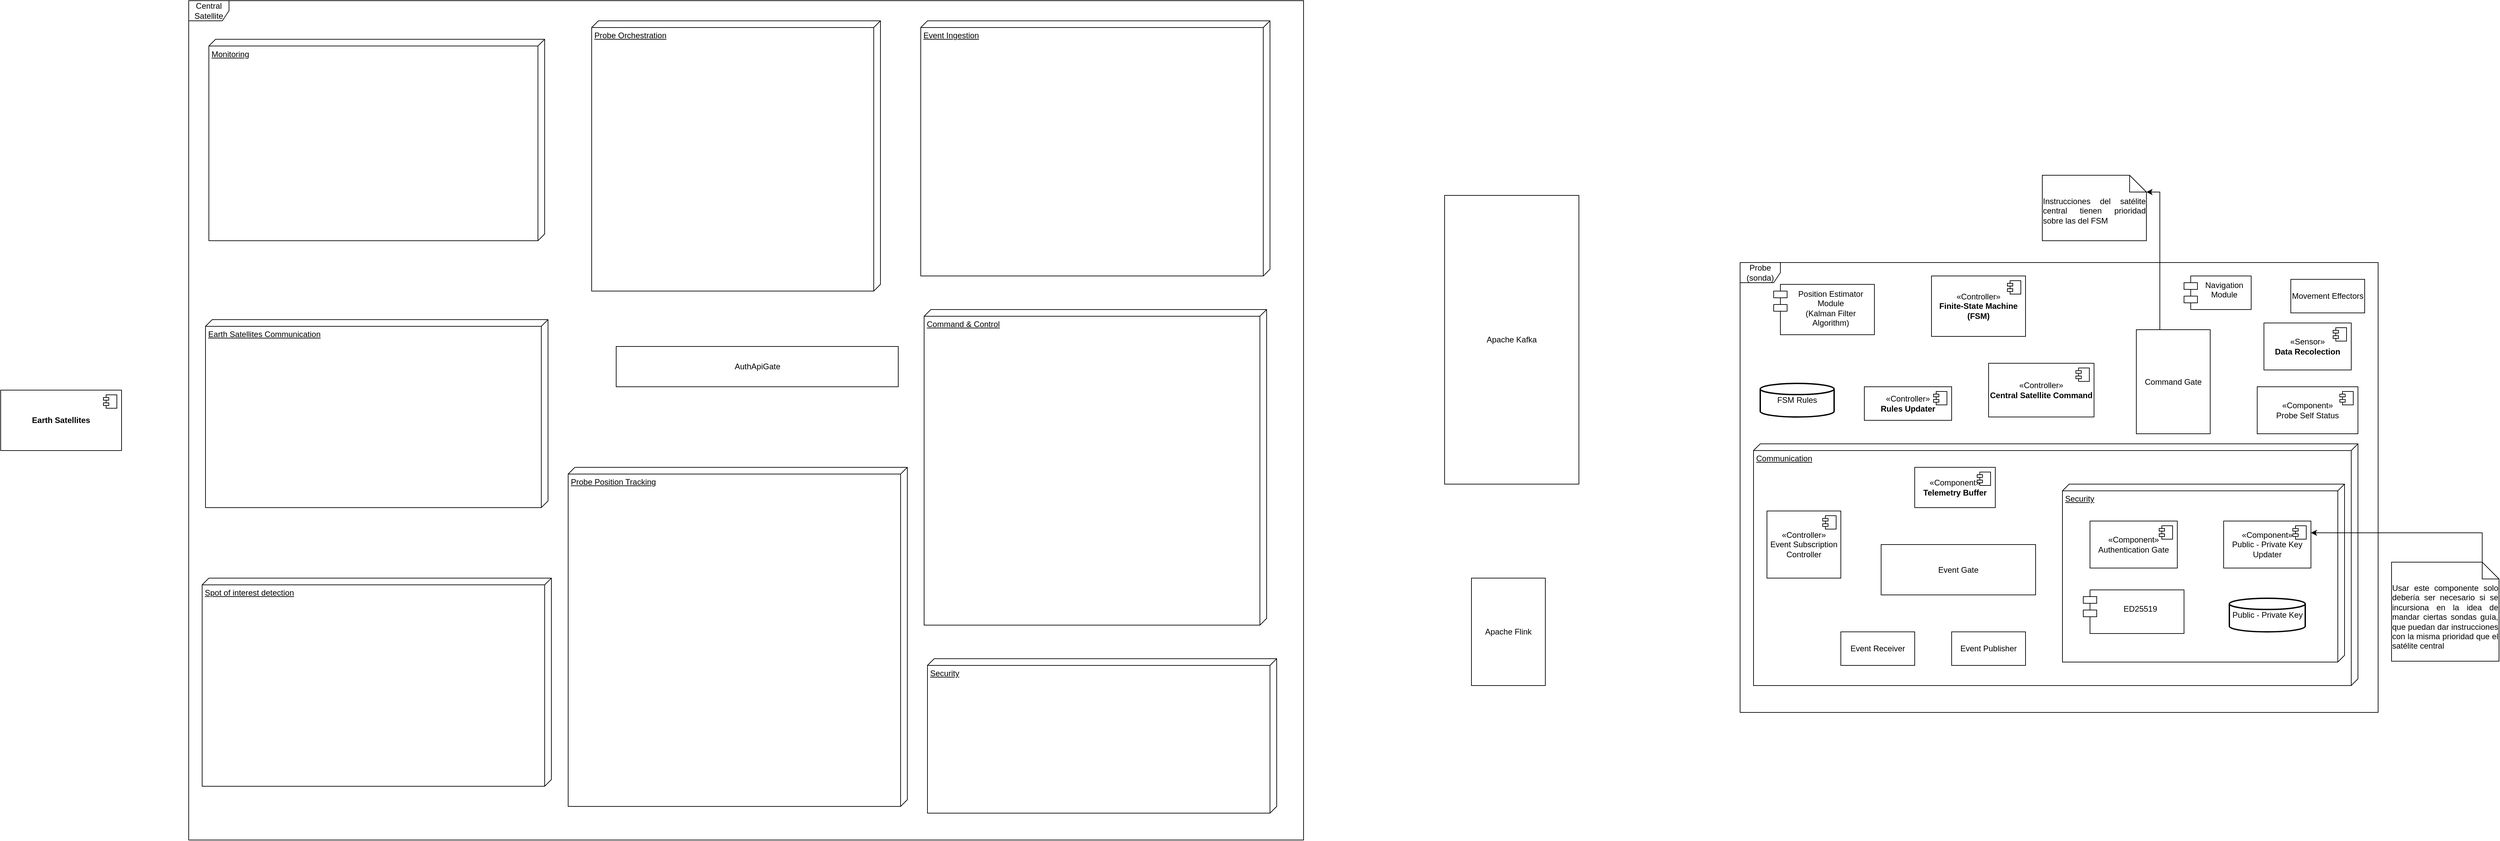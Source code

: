 <mxfile version="27.1.6">
  <diagram name="Página-1" id="IF9zF9d9jBglR46m6e4E">
    <mxGraphModel dx="5664" dy="2519" grid="1" gridSize="10" guides="1" tooltips="1" connect="1" arrows="1" fold="1" page="1" pageScale="1" pageWidth="827" pageHeight="1169" math="0" shadow="0">
      <root>
        <mxCell id="0" />
        <mxCell id="1" parent="0" />
        <mxCell id="DhlkckgEzZ8JU8sMvrn0-34" value="Communication" style="verticalAlign=top;align=left;spacingTop=8;spacingLeft=2;spacingRight=12;shape=cube;size=10;direction=south;fontStyle=4;html=1;whiteSpace=wrap;" vertex="1" parent="1">
          <mxGeometry x="500" y="110" width="900" height="360" as="geometry" />
        </mxCell>
        <mxCell id="DhlkckgEzZ8JU8sMvrn0-1" value="«Controller»&lt;br&gt;&lt;b&gt;Finite-State Machine&lt;br&gt;(FSM)&lt;/b&gt;" style="html=1;dropTarget=0;whiteSpace=wrap;" vertex="1" parent="1">
          <mxGeometry x="765" y="-140" width="140" height="90" as="geometry" />
        </mxCell>
        <mxCell id="DhlkckgEzZ8JU8sMvrn0-2" value="" style="shape=module;jettyWidth=8;jettyHeight=4;" vertex="1" parent="DhlkckgEzZ8JU8sMvrn0-1">
          <mxGeometry x="1" width="20" height="20" relative="1" as="geometry">
            <mxPoint x="-27" y="7" as="offset" />
          </mxGeometry>
        </mxCell>
        <mxCell id="DhlkckgEzZ8JU8sMvrn0-6" value="Central Satellite" style="shape=umlFrame;whiteSpace=wrap;html=1;pointerEvents=0;" vertex="1" parent="1">
          <mxGeometry x="-1830" y="-550" width="1660" height="1250" as="geometry" />
        </mxCell>
        <mxCell id="DhlkckgEzZ8JU8sMvrn0-7" value="Probe (sonda)" style="shape=umlFrame;whiteSpace=wrap;html=1;pointerEvents=0;" vertex="1" parent="1">
          <mxGeometry x="480" y="-160" width="950" height="670" as="geometry" />
        </mxCell>
        <mxCell id="DhlkckgEzZ8JU8sMvrn0-10" value="Apache Kafka" style="html=1;whiteSpace=wrap;" vertex="1" parent="1">
          <mxGeometry x="40" y="-260" width="200" height="430" as="geometry" />
        </mxCell>
        <mxCell id="DhlkckgEzZ8JU8sMvrn0-16" value="&lt;b&gt;Earth Satellites&lt;/b&gt;" style="html=1;dropTarget=0;whiteSpace=wrap;" vertex="1" parent="1">
          <mxGeometry x="-2110" y="30" width="180" height="90" as="geometry" />
        </mxCell>
        <mxCell id="DhlkckgEzZ8JU8sMvrn0-17" value="" style="shape=module;jettyWidth=8;jettyHeight=4;" vertex="1" parent="DhlkckgEzZ8JU8sMvrn0-16">
          <mxGeometry x="1" width="20" height="20" relative="1" as="geometry">
            <mxPoint x="-27" y="7" as="offset" />
          </mxGeometry>
        </mxCell>
        <mxCell id="DhlkckgEzZ8JU8sMvrn0-22" value="FSM Rules" style="strokeWidth=2;html=1;shape=mxgraph.flowchart.database;whiteSpace=wrap;" vertex="1" parent="1">
          <mxGeometry x="510" y="20" width="110" height="50" as="geometry" />
        </mxCell>
        <mxCell id="DhlkckgEzZ8JU8sMvrn0-23" value="«Controller»&lt;br&gt;&lt;b&gt;Rules Updater&lt;/b&gt;" style="html=1;dropTarget=0;whiteSpace=wrap;" vertex="1" parent="1">
          <mxGeometry x="665" y="25" width="130" height="50" as="geometry" />
        </mxCell>
        <mxCell id="DhlkckgEzZ8JU8sMvrn0-24" value="" style="shape=module;jettyWidth=8;jettyHeight=4;" vertex="1" parent="DhlkckgEzZ8JU8sMvrn0-23">
          <mxGeometry x="1" width="20" height="20" relative="1" as="geometry">
            <mxPoint x="-27" y="7" as="offset" />
          </mxGeometry>
        </mxCell>
        <mxCell id="DhlkckgEzZ8JU8sMvrn0-28" value="Movement Effectors" style="html=1;whiteSpace=wrap;" vertex="1" parent="1">
          <mxGeometry x="1300" y="-135" width="110" height="50" as="geometry" />
        </mxCell>
        <mxCell id="DhlkckgEzZ8JU8sMvrn0-29" value="Position Estimator&lt;br&gt;Module&lt;br&gt;(Kalman Filter Algorithm)" style="shape=module;align=left;spacingLeft=20;align=center;verticalAlign=top;whiteSpace=wrap;html=1;" vertex="1" parent="1">
          <mxGeometry x="530" y="-127.5" width="150" height="75" as="geometry" />
        </mxCell>
        <mxCell id="DhlkckgEzZ8JU8sMvrn0-30" value="Navigation Module" style="shape=module;align=left;spacingLeft=20;align=center;verticalAlign=top;whiteSpace=wrap;html=1;" vertex="1" parent="1">
          <mxGeometry x="1141" y="-140" width="100" height="50" as="geometry" />
        </mxCell>
        <mxCell id="DhlkckgEzZ8JU8sMvrn0-40" value="«Component»&lt;br&gt;Probe Self Status" style="html=1;dropTarget=0;whiteSpace=wrap;" vertex="1" parent="1">
          <mxGeometry x="1250" y="25" width="150" height="70" as="geometry" />
        </mxCell>
        <mxCell id="DhlkckgEzZ8JU8sMvrn0-41" value="" style="shape=module;jettyWidth=8;jettyHeight=4;" vertex="1" parent="DhlkckgEzZ8JU8sMvrn0-40">
          <mxGeometry x="1" width="20" height="20" relative="1" as="geometry">
            <mxPoint x="-27" y="7" as="offset" />
          </mxGeometry>
        </mxCell>
        <mxCell id="DhlkckgEzZ8JU8sMvrn0-42" value="Event Receiver" style="html=1;whiteSpace=wrap;" vertex="1" parent="1">
          <mxGeometry x="630" y="390" width="110" height="50" as="geometry" />
        </mxCell>
        <mxCell id="DhlkckgEzZ8JU8sMvrn0-43" value="Event Publisher" style="html=1;whiteSpace=wrap;" vertex="1" parent="1">
          <mxGeometry x="795" y="390" width="110" height="50" as="geometry" />
        </mxCell>
        <mxCell id="DhlkckgEzZ8JU8sMvrn0-44" value="«Controller»&lt;br&gt;Event Subscription Controller" style="html=1;dropTarget=0;whiteSpace=wrap;" vertex="1" parent="1">
          <mxGeometry x="520" y="210" width="110" height="100" as="geometry" />
        </mxCell>
        <mxCell id="DhlkckgEzZ8JU8sMvrn0-45" value="" style="shape=module;jettyWidth=8;jettyHeight=4;" vertex="1" parent="DhlkckgEzZ8JU8sMvrn0-44">
          <mxGeometry x="1" width="20" height="20" relative="1" as="geometry">
            <mxPoint x="-27" y="7" as="offset" />
          </mxGeometry>
        </mxCell>
        <mxCell id="DhlkckgEzZ8JU8sMvrn0-46" value="Security" style="verticalAlign=top;align=left;spacingTop=8;spacingLeft=2;spacingRight=12;shape=cube;size=10;direction=south;fontStyle=4;html=1;whiteSpace=wrap;" vertex="1" parent="1">
          <mxGeometry x="960" y="170" width="420" height="265" as="geometry" />
        </mxCell>
        <mxCell id="DhlkckgEzZ8JU8sMvrn0-47" value="&lt;div&gt;&lt;br&gt;&lt;/div&gt;ED25519" style="shape=module;align=left;spacingLeft=20;align=center;verticalAlign=top;whiteSpace=wrap;html=1;" vertex="1" parent="1">
          <mxGeometry x="991" y="327.5" width="150" height="65" as="geometry" />
        </mxCell>
        <mxCell id="DhlkckgEzZ8JU8sMvrn0-48" value="«Sensor»&lt;br&gt;&lt;b&gt;Data Recolection&lt;/b&gt;" style="html=1;dropTarget=0;whiteSpace=wrap;" vertex="1" parent="1">
          <mxGeometry x="1260" y="-70" width="130" height="70" as="geometry" />
        </mxCell>
        <mxCell id="DhlkckgEzZ8JU8sMvrn0-49" value="" style="shape=module;jettyWidth=8;jettyHeight=4;" vertex="1" parent="DhlkckgEzZ8JU8sMvrn0-48">
          <mxGeometry x="1" width="20" height="20" relative="1" as="geometry">
            <mxPoint x="-27" y="7" as="offset" />
          </mxGeometry>
        </mxCell>
        <mxCell id="DhlkckgEzZ8JU8sMvrn0-50" value="Public - Private Key" style="strokeWidth=2;html=1;shape=mxgraph.flowchart.database;whiteSpace=wrap;" vertex="1" parent="1">
          <mxGeometry x="1208.5" y="340" width="113" height="50" as="geometry" />
        </mxCell>
        <mxCell id="DhlkckgEzZ8JU8sMvrn0-51" value="«Component»&lt;div&gt;Authentication Gate&lt;/div&gt;" style="html=1;dropTarget=0;whiteSpace=wrap;" vertex="1" parent="1">
          <mxGeometry x="1001" y="225" width="130" height="70" as="geometry" />
        </mxCell>
        <mxCell id="DhlkckgEzZ8JU8sMvrn0-52" value="" style="shape=module;jettyWidth=8;jettyHeight=4;" vertex="1" parent="DhlkckgEzZ8JU8sMvrn0-51">
          <mxGeometry x="1" width="20" height="20" relative="1" as="geometry">
            <mxPoint x="-27" y="7" as="offset" />
          </mxGeometry>
        </mxCell>
        <mxCell id="DhlkckgEzZ8JU8sMvrn0-53" value="Event Gate" style="html=1;whiteSpace=wrap;" vertex="1" parent="1">
          <mxGeometry x="690" y="260" width="230" height="75" as="geometry" />
        </mxCell>
        <mxCell id="DhlkckgEzZ8JU8sMvrn0-56" value="Monitoring" style="verticalAlign=top;align=left;spacingTop=8;spacingLeft=2;spacingRight=12;shape=cube;size=10;direction=south;fontStyle=4;html=1;whiteSpace=wrap;" vertex="1" parent="1">
          <mxGeometry x="-1800" y="-492.5" width="500" height="300" as="geometry" />
        </mxCell>
        <mxCell id="DhlkckgEzZ8JU8sMvrn0-57" value="«Controller»&lt;br&gt;&lt;b&gt;Central Satellite Command&lt;/b&gt;" style="html=1;dropTarget=0;whiteSpace=wrap;" vertex="1" parent="1">
          <mxGeometry x="850" y="-10" width="157" height="80" as="geometry" />
        </mxCell>
        <mxCell id="DhlkckgEzZ8JU8sMvrn0-58" value="" style="shape=module;jettyWidth=8;jettyHeight=4;" vertex="1" parent="DhlkckgEzZ8JU8sMvrn0-57">
          <mxGeometry x="1" width="20" height="20" relative="1" as="geometry">
            <mxPoint x="-27" y="7" as="offset" />
          </mxGeometry>
        </mxCell>
        <mxCell id="DhlkckgEzZ8JU8sMvrn0-61" style="edgeStyle=orthogonalEdgeStyle;rounded=0;orthogonalLoop=1;jettySize=auto;html=1;entryX=0;entryY=0;entryDx=155;entryDy=25;entryPerimeter=0;exitX=0.155;exitY=0.016;exitDx=0;exitDy=0;exitPerimeter=0;" edge="1" parent="1" source="DhlkckgEzZ8JU8sMvrn0-59" target="DhlkckgEzZ8JU8sMvrn0-60">
          <mxGeometry relative="1" as="geometry">
            <mxPoint x="1125" y="-210" as="targetPoint" />
            <Array as="points">
              <mxPoint x="1105" y="-57" />
              <mxPoint x="1105" y="-265" />
            </Array>
          </mxGeometry>
        </mxCell>
        <mxCell id="DhlkckgEzZ8JU8sMvrn0-59" value="Command Gate" style="html=1;whiteSpace=wrap;" vertex="1" parent="1">
          <mxGeometry x="1070" y="-60" width="110" height="155" as="geometry" />
        </mxCell>
        <mxCell id="DhlkckgEzZ8JU8sMvrn0-60" value="&lt;div style=&quot;text-align: justify;&quot;&gt;&lt;span style=&quot;background-color: transparent; color: light-dark(rgb(0, 0, 0), rgb(255, 255, 255));&quot;&gt;Instrucciones del satélite central tienen prioridad sobre las del FSM&lt;/span&gt;&lt;/div&gt;" style="shape=note2;boundedLbl=1;whiteSpace=wrap;html=1;size=25;verticalAlign=top;align=center;" vertex="1" parent="1">
          <mxGeometry x="930" y="-290" width="155" height="97.5" as="geometry" />
        </mxCell>
        <mxCell id="DhlkckgEzZ8JU8sMvrn0-62" value="«Component»&lt;br&gt;&lt;b&gt;Telemetry Buffer&lt;/b&gt;" style="html=1;dropTarget=0;whiteSpace=wrap;" vertex="1" parent="1">
          <mxGeometry x="740" y="145" width="120" height="60" as="geometry" />
        </mxCell>
        <mxCell id="DhlkckgEzZ8JU8sMvrn0-63" value="" style="shape=module;jettyWidth=8;jettyHeight=4;" vertex="1" parent="DhlkckgEzZ8JU8sMvrn0-62">
          <mxGeometry x="1" width="20" height="20" relative="1" as="geometry">
            <mxPoint x="-27" y="7" as="offset" />
          </mxGeometry>
        </mxCell>
        <mxCell id="DhlkckgEzZ8JU8sMvrn0-64" value="Spot of interest detection" style="verticalAlign=top;align=left;spacingTop=8;spacingLeft=2;spacingRight=12;shape=cube;size=10;direction=south;fontStyle=4;html=1;whiteSpace=wrap;" vertex="1" parent="1">
          <mxGeometry x="-1810" y="310" width="520" height="310" as="geometry" />
        </mxCell>
        <mxCell id="DhlkckgEzZ8JU8sMvrn0-65" value="Probe Position Tracking" style="verticalAlign=top;align=left;spacingTop=8;spacingLeft=2;spacingRight=12;shape=cube;size=10;direction=south;fontStyle=4;html=1;whiteSpace=wrap;" vertex="1" parent="1">
          <mxGeometry x="-1265" y="145" width="505" height="505" as="geometry" />
        </mxCell>
        <mxCell id="DhlkckgEzZ8JU8sMvrn0-66" value="Probe Orchestration" style="verticalAlign=top;align=left;spacingTop=8;spacingLeft=2;spacingRight=12;shape=cube;size=10;direction=south;fontStyle=4;html=1;whiteSpace=wrap;" vertex="1" parent="1">
          <mxGeometry x="-1230" y="-520" width="430" height="402.5" as="geometry" />
        </mxCell>
        <mxCell id="DhlkckgEzZ8JU8sMvrn0-67" value="Command &amp;amp; Control" style="verticalAlign=top;align=left;spacingTop=8;spacingLeft=2;spacingRight=12;shape=cube;size=10;direction=south;fontStyle=4;html=1;whiteSpace=wrap;" vertex="1" parent="1">
          <mxGeometry x="-735" y="-90" width="510" height="470" as="geometry" />
        </mxCell>
        <mxCell id="DhlkckgEzZ8JU8sMvrn0-68" value="Event Ingestion" style="verticalAlign=top;align=left;spacingTop=8;spacingLeft=2;spacingRight=12;shape=cube;size=10;direction=south;fontStyle=4;html=1;whiteSpace=wrap;" vertex="1" parent="1">
          <mxGeometry x="-740" y="-520" width="520" height="380" as="geometry" />
        </mxCell>
        <mxCell id="DhlkckgEzZ8JU8sMvrn0-70" value="AuthApiGate" style="html=1;whiteSpace=wrap;" vertex="1" parent="1">
          <mxGeometry x="-1193.5" y="-35" width="420" height="60" as="geometry" />
        </mxCell>
        <mxCell id="DhlkckgEzZ8JU8sMvrn0-73" value="Apache Flink" style="html=1;whiteSpace=wrap;" vertex="1" parent="1">
          <mxGeometry x="80" y="310" width="110" height="160" as="geometry" />
        </mxCell>
        <mxCell id="DhlkckgEzZ8JU8sMvrn0-74" value="" style="shape=image;verticalLabelPosition=bottom;labelBackgroundColor=default;verticalAlign=top;aspect=fixed;imageAspect=0;image=https://flink.apache.org/img/logo/png/500/flink_squirrel_500.png;" vertex="1" parent="1">
          <mxGeometry x="155" y="420" width="60" height="60" as="geometry" />
        </mxCell>
        <mxCell id="DhlkckgEzZ8JU8sMvrn0-77" value="" style="shape=image;verticalLabelPosition=bottom;labelBackgroundColor=default;verticalAlign=top;aspect=fixed;imageAspect=0;image=https://logovectordl.com/wp-content/uploads/2021/05/apache-kafka-logo-vector.png;" vertex="1" parent="1">
          <mxGeometry x="180" y="80" width="108" height="60" as="geometry" />
        </mxCell>
        <mxCell id="DhlkckgEzZ8JU8sMvrn0-80" value="Security" style="verticalAlign=top;align=left;spacingTop=8;spacingLeft=2;spacingRight=12;shape=cube;size=10;direction=south;fontStyle=4;html=1;whiteSpace=wrap;" vertex="1" parent="1">
          <mxGeometry x="-730" y="430" width="520" height="230" as="geometry" />
        </mxCell>
        <mxCell id="DhlkckgEzZ8JU8sMvrn0-81" value="Earth Satellites Communication" style="verticalAlign=top;align=left;spacingTop=8;spacingLeft=2;spacingRight=12;shape=cube;size=10;direction=south;fontStyle=4;html=1;whiteSpace=wrap;" vertex="1" parent="1">
          <mxGeometry x="-1805" y="-75" width="510" height="280" as="geometry" />
        </mxCell>
        <mxCell id="DhlkckgEzZ8JU8sMvrn0-83" value="«Component»&lt;div&gt;Public - Private Key Updater&lt;/div&gt;" style="html=1;dropTarget=0;whiteSpace=wrap;" vertex="1" parent="1">
          <mxGeometry x="1200" y="225" width="130" height="70" as="geometry" />
        </mxCell>
        <mxCell id="DhlkckgEzZ8JU8sMvrn0-84" value="" style="shape=module;jettyWidth=8;jettyHeight=4;" vertex="1" parent="DhlkckgEzZ8JU8sMvrn0-83">
          <mxGeometry x="1" width="20" height="20" relative="1" as="geometry">
            <mxPoint x="-27" y="7" as="offset" />
          </mxGeometry>
        </mxCell>
        <mxCell id="DhlkckgEzZ8JU8sMvrn0-86" style="edgeStyle=orthogonalEdgeStyle;rounded=0;orthogonalLoop=1;jettySize=auto;html=1;exitX=0;exitY=0;exitDx=135;exitDy=0;exitPerimeter=0;entryX=1;entryY=0.25;entryDx=0;entryDy=0;" edge="1" parent="1" source="DhlkckgEzZ8JU8sMvrn0-85" target="DhlkckgEzZ8JU8sMvrn0-83">
          <mxGeometry relative="1" as="geometry" />
        </mxCell>
        <mxCell id="DhlkckgEzZ8JU8sMvrn0-85" value="&lt;div style=&quot;text-align: justify;&quot;&gt;Usar este componente solo debería ser necesario si se incursiona en la idea de mandar ciertas sondas guía, que puedan dar instrucciones con la misma prioridad que el satélite central&lt;/div&gt;" style="shape=note2;boundedLbl=1;whiteSpace=wrap;html=1;size=25;verticalAlign=top;align=center;" vertex="1" parent="1">
          <mxGeometry x="1450" y="286.25" width="160" height="147.5" as="geometry" />
        </mxCell>
      </root>
    </mxGraphModel>
  </diagram>
</mxfile>
